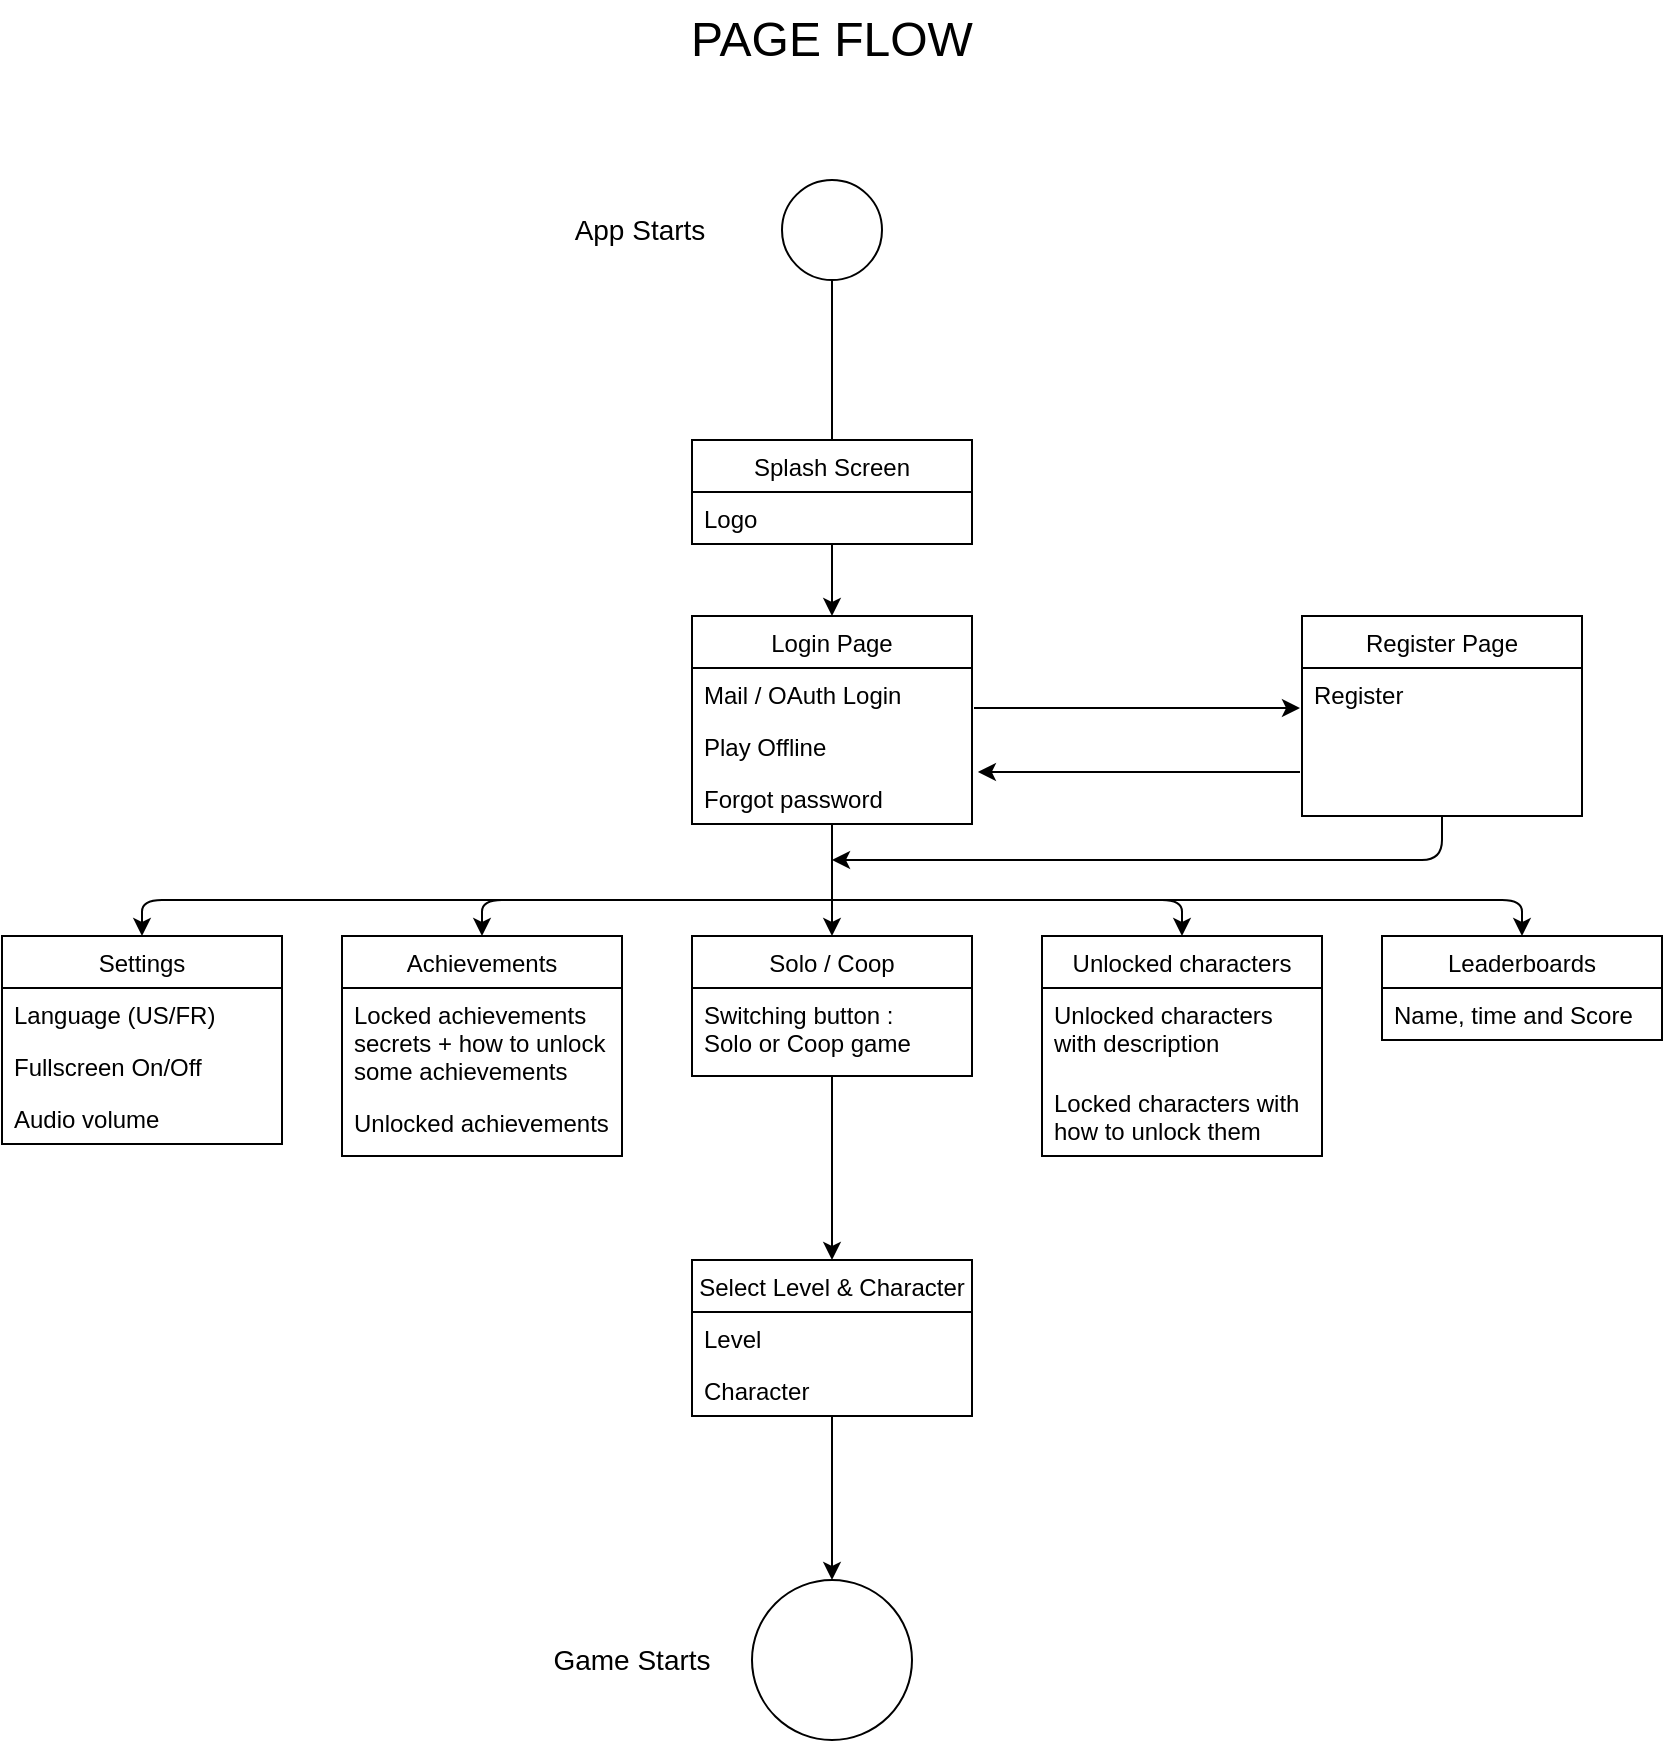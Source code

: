 <mxfile version="12.2.6" type="device" pages="1"><diagram id="9ZTFuKbLaaTlBLVydJLV" name="Page-1"><mxGraphModel dx="971" dy="521" grid="1" gridSize="10" guides="1" tooltips="1" connect="1" arrows="1" fold="1" page="1" pageScale="1" pageWidth="850" pageHeight="1100" math="0" shadow="0"><root><mxCell id="0"/><mxCell id="1" parent="0"/><mxCell id="7dmkmuUX9pxbG9tnKf14-1" value="&lt;font style=&quot;font-size: 24px&quot;&gt;PAGE FLOW&lt;/font&gt;" style="text;html=1;strokeColor=none;fillColor=none;align=center;verticalAlign=middle;whiteSpace=wrap;rounded=0;" parent="1" vertex="1"><mxGeometry x="265" y="30" width="320" height="40" as="geometry"/></mxCell><mxCell id="7dmkmuUX9pxbG9tnKf14-2" value="" style="ellipse;whiteSpace=wrap;html=1;aspect=fixed;" parent="1" vertex="1"><mxGeometry x="400" y="120" width="50" height="50" as="geometry"/></mxCell><mxCell id="7dmkmuUX9pxbG9tnKf14-3" value="" style="endArrow=none;html=1;entryX=0.5;entryY=1;entryDx=0;entryDy=0;exitX=0.5;exitY=0;exitDx=0;exitDy=0;" parent="1" source="7dmkmuUX9pxbG9tnKf14-8" target="7dmkmuUX9pxbG9tnKf14-2" edge="1"><mxGeometry width="50" height="50" relative="1" as="geometry"><mxPoint x="115" y="250" as="sourcePoint"/><mxPoint x="130" y="200" as="targetPoint"/></mxGeometry></mxCell><mxCell id="7dmkmuUX9pxbG9tnKf14-4" value="&lt;font style=&quot;font-size: 14px&quot;&gt;App Starts&lt;/font&gt;" style="text;html=1;strokeColor=none;fillColor=none;align=center;verticalAlign=middle;whiteSpace=wrap;rounded=0;" parent="1" vertex="1"><mxGeometry x="280" y="130" width="98" height="30" as="geometry"/></mxCell><mxCell id="7dmkmuUX9pxbG9tnKf14-8" value="Splash Screen" style="swimlane;fontStyle=0;childLayout=stackLayout;horizontal=1;startSize=26;fillColor=none;horizontalStack=0;resizeParent=1;resizeParentMax=0;resizeLast=0;collapsible=1;marginBottom=0;" parent="1" vertex="1"><mxGeometry x="355" y="250" width="140" height="52" as="geometry"/></mxCell><mxCell id="7dmkmuUX9pxbG9tnKf14-10" value="Logo" style="text;strokeColor=none;fillColor=none;align=left;verticalAlign=top;spacingLeft=4;spacingRight=4;overflow=hidden;rotatable=0;points=[[0,0.5],[1,0.5]];portConstraint=eastwest;" parent="7dmkmuUX9pxbG9tnKf14-8" vertex="1"><mxGeometry y="26" width="140" height="26" as="geometry"/></mxCell><mxCell id="7dmkmuUX9pxbG9tnKf14-12" value="Login Page" style="swimlane;fontStyle=0;childLayout=stackLayout;horizontal=1;startSize=26;fillColor=none;horizontalStack=0;resizeParent=1;resizeParentMax=0;resizeLast=0;collapsible=1;marginBottom=0;" parent="1" vertex="1"><mxGeometry x="355" y="338" width="140" height="104" as="geometry"/></mxCell><mxCell id="7dmkmuUX9pxbG9tnKf14-13" value="Mail / OAuth Login&#xA;" style="text;strokeColor=none;fillColor=none;align=left;verticalAlign=top;spacingLeft=4;spacingRight=4;overflow=hidden;rotatable=0;points=[[0,0.5],[1,0.5]];portConstraint=eastwest;" parent="7dmkmuUX9pxbG9tnKf14-12" vertex="1"><mxGeometry y="26" width="140" height="26" as="geometry"/></mxCell><mxCell id="7dmkmuUX9pxbG9tnKf14-14" value="Play Offline" style="text;strokeColor=none;fillColor=none;align=left;verticalAlign=top;spacingLeft=4;spacingRight=4;overflow=hidden;rotatable=0;points=[[0,0.5],[1,0.5]];portConstraint=eastwest;" parent="7dmkmuUX9pxbG9tnKf14-12" vertex="1"><mxGeometry y="52" width="140" height="26" as="geometry"/></mxCell><mxCell id="7dmkmuUX9pxbG9tnKf14-15" value="Forgot password" style="text;strokeColor=none;fillColor=none;align=left;verticalAlign=top;spacingLeft=4;spacingRight=4;overflow=hidden;rotatable=0;points=[[0,0.5],[1,0.5]];portConstraint=eastwest;" parent="7dmkmuUX9pxbG9tnKf14-12" vertex="1"><mxGeometry y="78" width="140" height="26" as="geometry"/></mxCell><mxCell id="7dmkmuUX9pxbG9tnKf14-16" value="" style="endArrow=classic;html=1;entryX=0.5;entryY=0;entryDx=0;entryDy=0;" parent="1" target="7dmkmuUX9pxbG9tnKf14-12" edge="1"><mxGeometry width="50" height="50" relative="1" as="geometry"><mxPoint x="425" y="302" as="sourcePoint"/><mxPoint x="117" y="340" as="targetPoint"/></mxGeometry></mxCell><mxCell id="7dmkmuUX9pxbG9tnKf14-18" value="Register Page" style="swimlane;fontStyle=0;childLayout=stackLayout;horizontal=1;startSize=26;fillColor=none;horizontalStack=0;resizeParent=1;resizeParentMax=0;resizeLast=0;collapsible=1;marginBottom=0;" parent="1" vertex="1"><mxGeometry x="660" y="337.944" width="140" height="100" as="geometry"/></mxCell><mxCell id="7dmkmuUX9pxbG9tnKf14-19" value="Register" style="text;strokeColor=none;fillColor=none;align=left;verticalAlign=top;spacingLeft=4;spacingRight=4;overflow=hidden;rotatable=0;points=[[0,0.5],[1,0.5]];portConstraint=eastwest;" parent="7dmkmuUX9pxbG9tnKf14-18" vertex="1"><mxGeometry y="26" width="140" height="74" as="geometry"/></mxCell><mxCell id="7dmkmuUX9pxbG9tnKf14-22" value="" style="endArrow=classic;html=1;" parent="1" edge="1"><mxGeometry width="50" height="50" relative="1" as="geometry"><mxPoint x="496" y="384" as="sourcePoint"/><mxPoint x="659" y="384" as="targetPoint"/></mxGeometry></mxCell><mxCell id="7dmkmuUX9pxbG9tnKf14-23" value="" style="endArrow=classic;html=1;entryX=1.021;entryY=1;entryDx=0;entryDy=0;entryPerimeter=0;" parent="1" target="7dmkmuUX9pxbG9tnKf14-14" edge="1"><mxGeometry width="50" height="50" relative="1" as="geometry"><mxPoint x="659" y="416" as="sourcePoint"/><mxPoint x="595" y="410" as="targetPoint"/></mxGeometry></mxCell><mxCell id="7dmkmuUX9pxbG9tnKf14-24" value="" style="endArrow=classic;html=1;exitX=0.5;exitY=1;exitDx=0;exitDy=0;" parent="1" source="7dmkmuUX9pxbG9tnKf14-12" edge="1"><mxGeometry width="50" height="50" relative="1" as="geometry"><mxPoint x="90" y="510" as="sourcePoint"/><mxPoint x="425" y="498" as="targetPoint"/></mxGeometry></mxCell><mxCell id="7dmkmuUX9pxbG9tnKf14-29" value="" style="endArrow=classic;html=1;exitX=0.5;exitY=1;exitDx=0;exitDy=0;" parent="1" source="7dmkmuUX9pxbG9tnKf14-18" edge="1"><mxGeometry width="50" height="50" relative="1" as="geometry"><mxPoint x="330" y="440" as="sourcePoint"/><mxPoint x="425" y="460" as="targetPoint"/><Array as="points"><mxPoint x="730" y="460"/><mxPoint x="460" y="460"/></Array></mxGeometry></mxCell><mxCell id="Kcu6MGjQvvZdO2UNDdKB-2" value="Select Level &amp; Character" style="swimlane;fontStyle=0;childLayout=stackLayout;horizontal=1;startSize=26;fillColor=none;horizontalStack=0;resizeParent=1;resizeParentMax=0;resizeLast=0;collapsible=1;marginBottom=0;" parent="1" vertex="1"><mxGeometry x="355" y="660" width="140" height="78" as="geometry"/></mxCell><mxCell id="Kcu6MGjQvvZdO2UNDdKB-3" value="Level" style="text;strokeColor=none;fillColor=none;align=left;verticalAlign=top;spacingLeft=4;spacingRight=4;overflow=hidden;rotatable=0;points=[[0,0.5],[1,0.5]];portConstraint=eastwest;" parent="Kcu6MGjQvvZdO2UNDdKB-2" vertex="1"><mxGeometry y="26" width="140" height="26" as="geometry"/></mxCell><mxCell id="Kcu6MGjQvvZdO2UNDdKB-4" value="Character" style="text;strokeColor=none;fillColor=none;align=left;verticalAlign=top;spacingLeft=4;spacingRight=4;overflow=hidden;rotatable=0;points=[[0,0.5],[1,0.5]];portConstraint=eastwest;" parent="Kcu6MGjQvvZdO2UNDdKB-2" vertex="1"><mxGeometry y="52" width="140" height="26" as="geometry"/></mxCell><mxCell id="Kcu6MGjQvvZdO2UNDdKB-6" value="" style="endArrow=classic;html=1;exitX=0.5;exitY=1;exitDx=0;exitDy=0;entryX=0.5;entryY=0;entryDx=0;entryDy=0;" parent="1" source="muZz7DcOTvjvVoEXRwm4-7" target="Kcu6MGjQvvZdO2UNDdKB-2" edge="1"><mxGeometry width="50" height="50" relative="1" as="geometry"><mxPoint x="425" y="600" as="sourcePoint"/><mxPoint x="140" y="620" as="targetPoint"/></mxGeometry></mxCell><mxCell id="Kcu6MGjQvvZdO2UNDdKB-12" value="Achievements" style="swimlane;fontStyle=0;childLayout=stackLayout;horizontal=1;startSize=26;fillColor=none;horizontalStack=0;resizeParent=1;resizeParentMax=0;resizeLast=0;collapsible=1;marginBottom=0;" parent="1" vertex="1"><mxGeometry x="180" y="498" width="140" height="110" as="geometry"/></mxCell><mxCell id="Kcu6MGjQvvZdO2UNDdKB-13" value="Locked achievements&#xA;secrets + how to unlock&#xA;some achievements&#xA;" style="text;strokeColor=none;fillColor=none;align=left;verticalAlign=top;spacingLeft=4;spacingRight=4;overflow=hidden;rotatable=0;points=[[0,0.5],[1,0.5]];portConstraint=eastwest;" parent="Kcu6MGjQvvZdO2UNDdKB-12" vertex="1"><mxGeometry y="26" width="140" height="54" as="geometry"/></mxCell><mxCell id="Kcu6MGjQvvZdO2UNDdKB-14" value="Unlocked achievements" style="text;strokeColor=none;fillColor=none;align=left;verticalAlign=top;spacingLeft=4;spacingRight=4;overflow=hidden;rotatable=0;points=[[0,0.5],[1,0.5]];portConstraint=eastwest;" parent="Kcu6MGjQvvZdO2UNDdKB-12" vertex="1"><mxGeometry y="80" width="140" height="30" as="geometry"/></mxCell><mxCell id="Kcu6MGjQvvZdO2UNDdKB-16" value="Unlocked characters" style="swimlane;fontStyle=0;childLayout=stackLayout;horizontal=1;startSize=26;fillColor=none;horizontalStack=0;resizeParent=1;resizeParentMax=0;resizeLast=0;collapsible=1;marginBottom=0;" parent="1" vertex="1"><mxGeometry x="530" y="498" width="140" height="110" as="geometry"/></mxCell><mxCell id="Kcu6MGjQvvZdO2UNDdKB-17" value="Unlocked characters &#xA;with description&#xA;" style="text;strokeColor=none;fillColor=none;align=left;verticalAlign=top;spacingLeft=4;spacingRight=4;overflow=hidden;rotatable=0;points=[[0,0.5],[1,0.5]];portConstraint=eastwest;" parent="Kcu6MGjQvvZdO2UNDdKB-16" vertex="1"><mxGeometry y="26" width="140" height="44" as="geometry"/></mxCell><mxCell id="Kcu6MGjQvvZdO2UNDdKB-18" value="Locked characters with &#xA;how to unlock them&#xA;" style="text;strokeColor=none;fillColor=none;align=left;verticalAlign=top;spacingLeft=4;spacingRight=4;overflow=hidden;rotatable=0;points=[[0,0.5],[1,0.5]];portConstraint=eastwest;" parent="Kcu6MGjQvvZdO2UNDdKB-16" vertex="1"><mxGeometry y="70" width="140" height="40" as="geometry"/></mxCell><mxCell id="Kcu6MGjQvvZdO2UNDdKB-20" value="" style="endArrow=classic;html=1;entryX=0.5;entryY=0;entryDx=0;entryDy=0;" parent="1" target="Kcu6MGjQvvZdO2UNDdKB-16" edge="1"><mxGeometry width="50" height="50" relative="1" as="geometry"><mxPoint x="430" y="480" as="sourcePoint"/><mxPoint x="790" y="460" as="targetPoint"/><Array as="points"><mxPoint x="600" y="480"/></Array></mxGeometry></mxCell><mxCell id="Kcu6MGjQvvZdO2UNDdKB-21" value="" style="endArrow=classic;html=1;entryX=0.5;entryY=0;entryDx=0;entryDy=0;" parent="1" target="Kcu6MGjQvvZdO2UNDdKB-12" edge="1"><mxGeometry width="50" height="50" relative="1" as="geometry"><mxPoint x="440" y="480" as="sourcePoint"/><mxPoint x="220" y="410" as="targetPoint"/><Array as="points"><mxPoint x="250" y="480"/></Array></mxGeometry></mxCell><mxCell id="muZz7DcOTvjvVoEXRwm4-7" value="Solo / Coop" style="swimlane;fontStyle=0;childLayout=stackLayout;horizontal=1;startSize=26;fillColor=none;horizontalStack=0;resizeParent=1;resizeParentMax=0;resizeLast=0;collapsible=1;marginBottom=0;" parent="1" vertex="1"><mxGeometry x="355" y="498" width="140" height="70" as="geometry"/></mxCell><mxCell id="muZz7DcOTvjvVoEXRwm4-8" value="Switching button :&#xA;Solo or Coop game" style="text;strokeColor=none;fillColor=none;align=left;verticalAlign=top;spacingLeft=4;spacingRight=4;overflow=hidden;rotatable=0;points=[[0,0.5],[1,0.5]];portConstraint=eastwest;" parent="muZz7DcOTvjvVoEXRwm4-7" vertex="1"><mxGeometry y="26" width="140" height="44" as="geometry"/></mxCell><mxCell id="Jr7Jo4ueROW0rL0Cj_Wn-1" value="" style="ellipse;whiteSpace=wrap;html=1;aspect=fixed;" parent="1" vertex="1"><mxGeometry x="385" y="820" width="80" height="80" as="geometry"/></mxCell><mxCell id="Jr7Jo4ueROW0rL0Cj_Wn-2" value="" style="endArrow=classic;html=1;entryX=0.5;entryY=0;entryDx=0;entryDy=0;exitX=0.5;exitY=1;exitDx=0;exitDy=0;" parent="1" source="Kcu6MGjQvvZdO2UNDdKB-2" target="Jr7Jo4ueROW0rL0Cj_Wn-1" edge="1"><mxGeometry width="50" height="50" relative="1" as="geometry"><mxPoint x="425" y="750" as="sourcePoint"/><mxPoint x="450" y="740" as="targetPoint"/><Array as="points"><mxPoint x="425" y="790"/></Array></mxGeometry></mxCell><mxCell id="Jr7Jo4ueROW0rL0Cj_Wn-3" value="&lt;font style=&quot;font-size: 14px&quot;&gt;Game Starts&lt;/font&gt;" style="text;html=1;strokeColor=none;fillColor=none;align=center;verticalAlign=middle;whiteSpace=wrap;rounded=0;" parent="1" vertex="1"><mxGeometry x="280" y="845" width="90" height="30" as="geometry"/></mxCell><mxCell id="Fn2S5733SKfRK0unT_di-1" value="" style="endArrow=classic;html=1;entryX=0.5;entryY=0;entryDx=0;entryDy=0;" parent="1" target="Fn2S5733SKfRK0unT_di-2" edge="1"><mxGeometry width="50" height="50" relative="1" as="geometry"><mxPoint x="260" y="480" as="sourcePoint"/><mxPoint x="150" y="390" as="targetPoint"/><Array as="points"><mxPoint x="80" y="480"/></Array></mxGeometry></mxCell><mxCell id="Fn2S5733SKfRK0unT_di-2" value="Settings" style="swimlane;fontStyle=0;childLayout=stackLayout;horizontal=1;startSize=26;fillColor=none;horizontalStack=0;resizeParent=1;resizeParentMax=0;resizeLast=0;collapsible=1;marginBottom=0;" parent="1" vertex="1"><mxGeometry x="10" y="498" width="140" height="104" as="geometry"/></mxCell><mxCell id="Fn2S5733SKfRK0unT_di-3" value="Language (US/FR)" style="text;strokeColor=none;fillColor=none;align=left;verticalAlign=top;spacingLeft=4;spacingRight=4;overflow=hidden;rotatable=0;points=[[0,0.5],[1,0.5]];portConstraint=eastwest;" parent="Fn2S5733SKfRK0unT_di-2" vertex="1"><mxGeometry y="26" width="140" height="26" as="geometry"/></mxCell><mxCell id="Fn2S5733SKfRK0unT_di-4" value="Fullscreen On/Off" style="text;strokeColor=none;fillColor=none;align=left;verticalAlign=top;spacingLeft=4;spacingRight=4;overflow=hidden;rotatable=0;points=[[0,0.5],[1,0.5]];portConstraint=eastwest;" parent="Fn2S5733SKfRK0unT_di-2" vertex="1"><mxGeometry y="52" width="140" height="26" as="geometry"/></mxCell><mxCell id="Fn2S5733SKfRK0unT_di-5" value="Audio volume" style="text;strokeColor=none;fillColor=none;align=left;verticalAlign=top;spacingLeft=4;spacingRight=4;overflow=hidden;rotatable=0;points=[[0,0.5],[1,0.5]];portConstraint=eastwest;" parent="Fn2S5733SKfRK0unT_di-2" vertex="1"><mxGeometry y="78" width="140" height="26" as="geometry"/></mxCell><mxCell id="Fn2S5733SKfRK0unT_di-6" value="Leaderboards" style="swimlane;fontStyle=0;childLayout=stackLayout;horizontal=1;startSize=26;fillColor=none;horizontalStack=0;resizeParent=1;resizeParentMax=0;resizeLast=0;collapsible=1;marginBottom=0;" parent="1" vertex="1"><mxGeometry x="700" y="498" width="140" height="52" as="geometry"/></mxCell><mxCell id="Fn2S5733SKfRK0unT_di-7" value="Name, time and Score" style="text;strokeColor=none;fillColor=none;align=left;verticalAlign=top;spacingLeft=4;spacingRight=4;overflow=hidden;rotatable=0;points=[[0,0.5],[1,0.5]];portConstraint=eastwest;" parent="Fn2S5733SKfRK0unT_di-6" vertex="1"><mxGeometry y="26" width="140" height="26" as="geometry"/></mxCell><mxCell id="Fn2S5733SKfRK0unT_di-10" value="" style="endArrow=classic;html=1;entryX=0.5;entryY=0;entryDx=0;entryDy=0;" parent="1" target="Fn2S5733SKfRK0unT_di-6" edge="1"><mxGeometry width="50" height="50" relative="1" as="geometry"><mxPoint x="590" y="480" as="sourcePoint"/><mxPoint x="820" y="440" as="targetPoint"/><Array as="points"><mxPoint x="770" y="480"/></Array></mxGeometry></mxCell></root></mxGraphModel></diagram></mxfile>